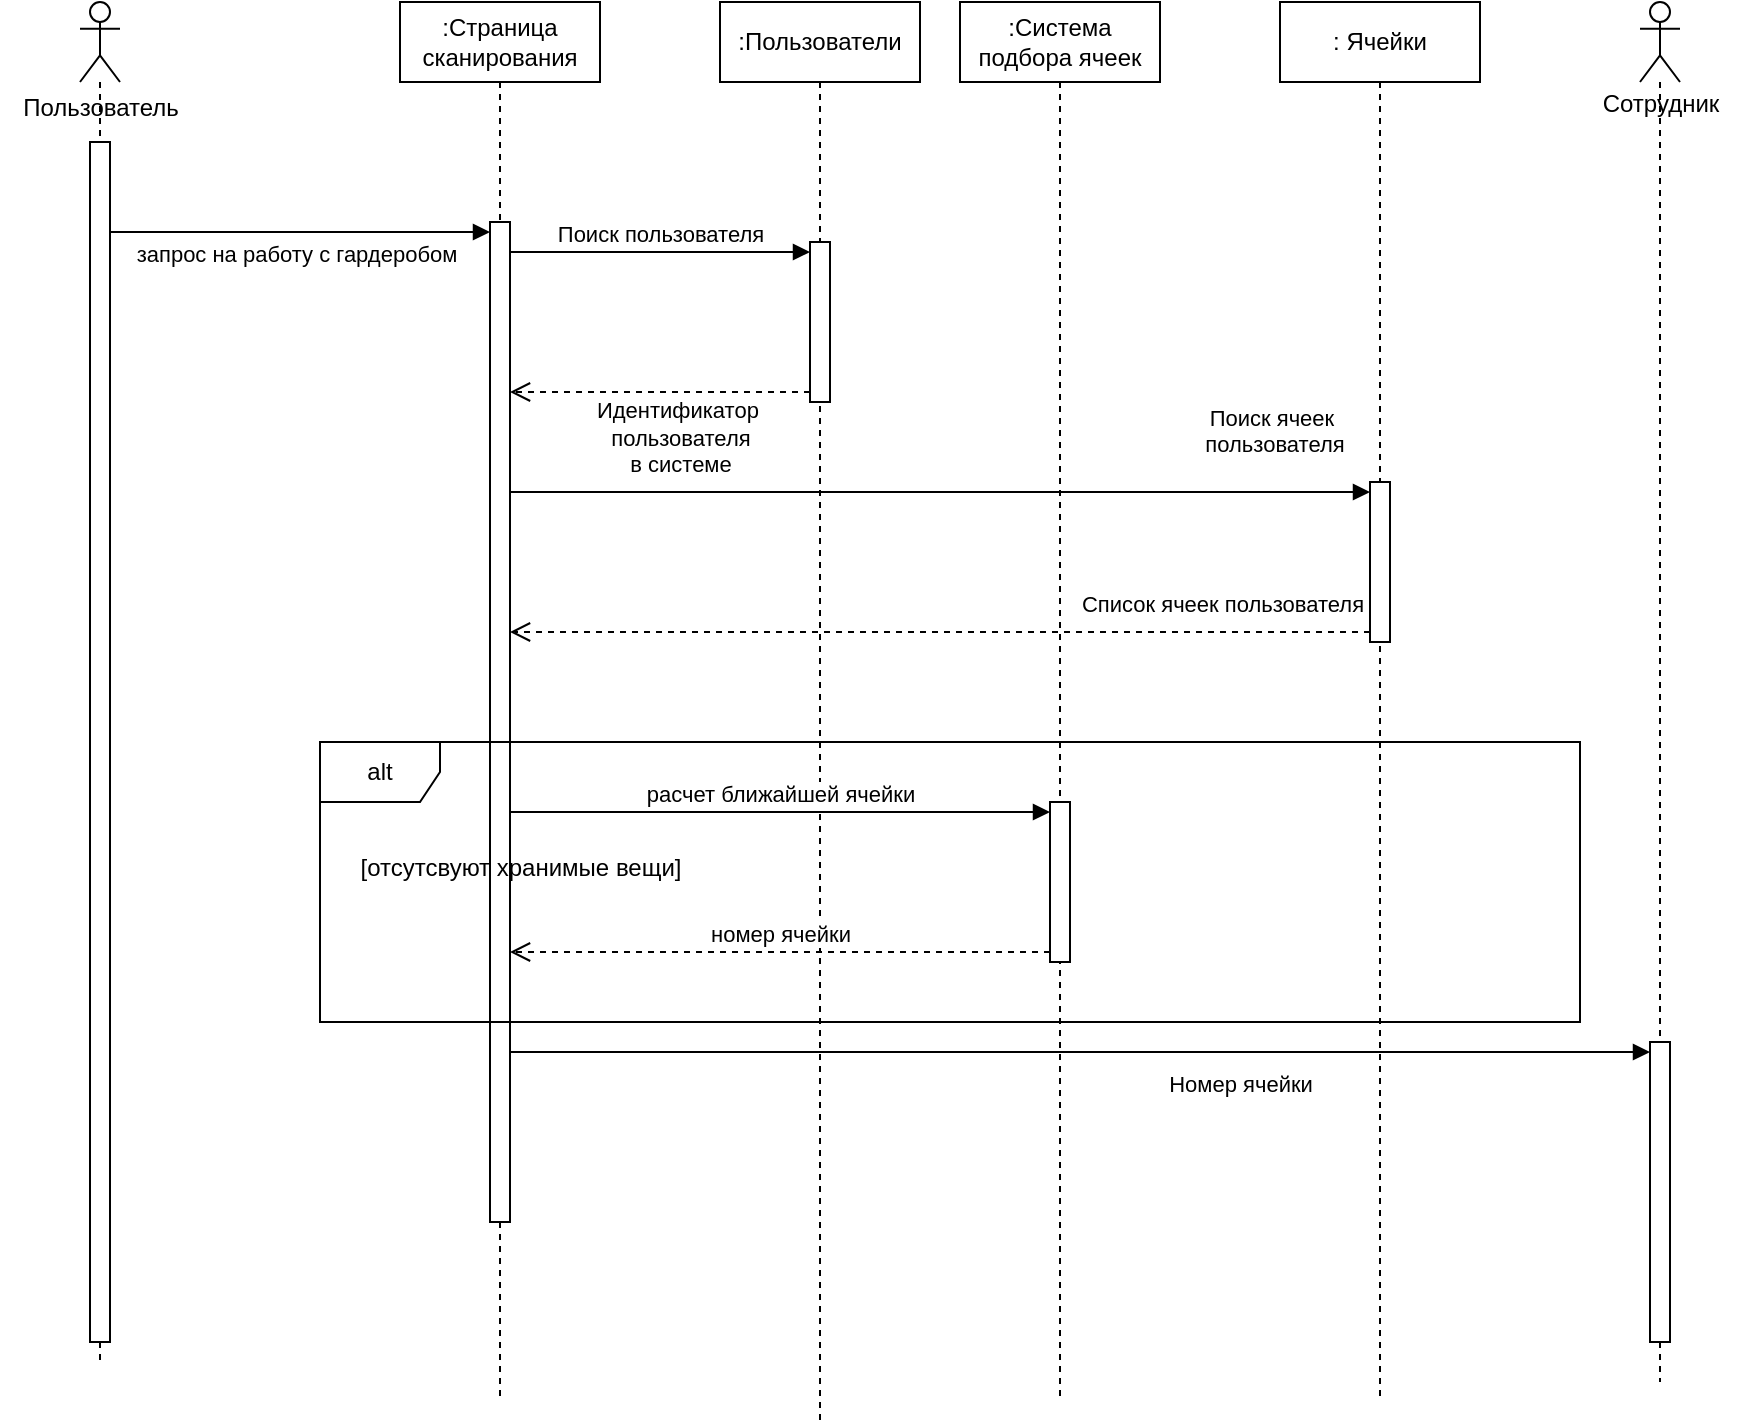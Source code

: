 <mxfile version="24.7.17">
  <diagram name="Page-1" id="wjZUAwNJp46vi1i3laEs">
    <mxGraphModel dx="1572" dy="758" grid="1" gridSize="10" guides="1" tooltips="1" connect="1" arrows="1" fold="1" page="1" pageScale="1" pageWidth="850" pageHeight="1100" math="0" shadow="0">
      <root>
        <mxCell id="0" />
        <mxCell id="1" parent="0" />
        <mxCell id="pU1uprN8kO15Rdifl0xy-8" value="запрос на работу с гардеробом" style="html=1;verticalAlign=bottom;endArrow=block;curved=0;rounded=0;entryX=0;entryY=0;entryDx=0;entryDy=5;entryPerimeter=0;" edge="1" parent="1" source="pU1uprN8kO15Rdifl0xy-4" target="pU1uprN8kO15Rdifl0xy-6">
          <mxGeometry x="0.003" y="-20" width="80" relative="1" as="geometry">
            <mxPoint x="120" y="140" as="sourcePoint" />
            <mxPoint x="200" y="140" as="targetPoint" />
            <mxPoint as="offset" />
          </mxGeometry>
        </mxCell>
        <mxCell id="pU1uprN8kO15Rdifl0xy-3" value=":Страница сканирования" style="shape=umlLifeline;perimeter=lifelinePerimeter;whiteSpace=wrap;html=1;container=1;dropTarget=0;collapsible=0;recursiveResize=0;outlineConnect=0;portConstraint=eastwest;newEdgeStyle={&quot;curved&quot;:0,&quot;rounded&quot;:0};" vertex="1" parent="1">
          <mxGeometry x="250" y="30" width="100" height="700" as="geometry" />
        </mxCell>
        <mxCell id="pU1uprN8kO15Rdifl0xy-6" value="" style="html=1;points=[[0,0,0,0,5],[0,1,0,0,-5],[1,0,0,0,5],[1,1,0,0,-5]];perimeter=orthogonalPerimeter;outlineConnect=0;targetShapes=umlLifeline;portConstraint=eastwest;newEdgeStyle={&quot;curved&quot;:0,&quot;rounded&quot;:0};" vertex="1" parent="pU1uprN8kO15Rdifl0xy-3">
          <mxGeometry x="45" y="110" width="10" height="500" as="geometry" />
        </mxCell>
        <mxCell id="pU1uprN8kO15Rdifl0xy-4" value="" style="shape=umlLifeline;perimeter=lifelinePerimeter;whiteSpace=wrap;html=1;container=1;dropTarget=0;collapsible=0;recursiveResize=0;outlineConnect=0;portConstraint=eastwest;newEdgeStyle={&quot;curved&quot;:0,&quot;rounded&quot;:0};participant=umlActor;" vertex="1" parent="1">
          <mxGeometry x="90" y="30" width="20" height="680" as="geometry" />
        </mxCell>
        <mxCell id="pU1uprN8kO15Rdifl0xy-5" value="" style="html=1;points=[[0,0,0,0,5],[0,1,0,0,-5],[1,0,0,0,5],[1,1,0,0,-5]];perimeter=orthogonalPerimeter;outlineConnect=0;targetShapes=umlLifeline;portConstraint=eastwest;newEdgeStyle={&quot;curved&quot;:0,&quot;rounded&quot;:0};" vertex="1" parent="pU1uprN8kO15Rdifl0xy-4">
          <mxGeometry x="5" y="70" width="10" height="600" as="geometry" />
        </mxCell>
        <mxCell id="pU1uprN8kO15Rdifl0xy-9" value=":Пользователи" style="shape=umlLifeline;perimeter=lifelinePerimeter;whiteSpace=wrap;html=1;container=1;dropTarget=0;collapsible=0;recursiveResize=0;outlineConnect=0;portConstraint=eastwest;newEdgeStyle={&quot;curved&quot;:0,&quot;rounded&quot;:0};" vertex="1" parent="1">
          <mxGeometry x="410" y="30" width="100" height="710" as="geometry" />
        </mxCell>
        <mxCell id="pU1uprN8kO15Rdifl0xy-10" value="" style="html=1;points=[[0,0,0,0,5],[0,1,0,0,-5],[1,0,0,0,5],[1,1,0,0,-5]];perimeter=orthogonalPerimeter;outlineConnect=0;targetShapes=umlLifeline;portConstraint=eastwest;newEdgeStyle={&quot;curved&quot;:0,&quot;rounded&quot;:0};" vertex="1" parent="pU1uprN8kO15Rdifl0xy-9">
          <mxGeometry x="45" y="120" width="10" height="80" as="geometry" />
        </mxCell>
        <mxCell id="pU1uprN8kO15Rdifl0xy-11" value="Поиск пользователя" style="html=1;verticalAlign=bottom;endArrow=block;curved=0;rounded=0;entryX=0;entryY=0;entryDx=0;entryDy=5;" edge="1" target="pU1uprN8kO15Rdifl0xy-10" parent="1" source="pU1uprN8kO15Rdifl0xy-6">
          <mxGeometry relative="1" as="geometry">
            <mxPoint x="385" y="155" as="sourcePoint" />
          </mxGeometry>
        </mxCell>
        <mxCell id="pU1uprN8kO15Rdifl0xy-12" value="Идентификатор&amp;nbsp;&lt;div&gt;пользователя&lt;div&gt;в системе&lt;/div&gt;&lt;/div&gt;" style="html=1;verticalAlign=bottom;endArrow=open;dashed=1;endSize=8;curved=0;rounded=0;exitX=0;exitY=1;exitDx=0;exitDy=-5;" edge="1" source="pU1uprN8kO15Rdifl0xy-10" parent="1" target="pU1uprN8kO15Rdifl0xy-6">
          <mxGeometry x="-0.133" y="45" relative="1" as="geometry">
            <mxPoint x="385" y="225" as="targetPoint" />
            <mxPoint as="offset" />
          </mxGeometry>
        </mxCell>
        <mxCell id="pU1uprN8kO15Rdifl0xy-13" value=": Ячейки" style="shape=umlLifeline;perimeter=lifelinePerimeter;whiteSpace=wrap;html=1;container=1;dropTarget=0;collapsible=0;recursiveResize=0;outlineConnect=0;portConstraint=eastwest;newEdgeStyle={&quot;curved&quot;:0,&quot;rounded&quot;:0};" vertex="1" parent="1">
          <mxGeometry x="690" y="30" width="100" height="700" as="geometry" />
        </mxCell>
        <mxCell id="pU1uprN8kO15Rdifl0xy-14" value="" style="html=1;points=[[0,0,0,0,5],[0,1,0,0,-5],[1,0,0,0,5],[1,1,0,0,-5]];perimeter=orthogonalPerimeter;outlineConnect=0;targetShapes=umlLifeline;portConstraint=eastwest;newEdgeStyle={&quot;curved&quot;:0,&quot;rounded&quot;:0};" vertex="1" parent="pU1uprN8kO15Rdifl0xy-13">
          <mxGeometry x="45" y="240" width="10" height="80" as="geometry" />
        </mxCell>
        <mxCell id="pU1uprN8kO15Rdifl0xy-15" value="Поиск ячеек&amp;nbsp;&lt;div&gt;пользователя&lt;/div&gt;" style="html=1;verticalAlign=bottom;endArrow=block;curved=0;rounded=0;entryX=0;entryY=0;entryDx=0;entryDy=5;" edge="1" target="pU1uprN8kO15Rdifl0xy-14" parent="1" source="pU1uprN8kO15Rdifl0xy-6">
          <mxGeometry x="0.775" y="15" relative="1" as="geometry">
            <mxPoint x="515" y="275" as="sourcePoint" />
            <mxPoint as="offset" />
          </mxGeometry>
        </mxCell>
        <mxCell id="pU1uprN8kO15Rdifl0xy-16" value="Список ячеек пользователя" style="html=1;verticalAlign=bottom;endArrow=open;dashed=1;endSize=8;curved=0;rounded=0;exitX=0;exitY=1;exitDx=0;exitDy=-5;" edge="1" source="pU1uprN8kO15Rdifl0xy-14" parent="1" target="pU1uprN8kO15Rdifl0xy-6">
          <mxGeometry x="-0.653" y="-5" relative="1" as="geometry">
            <mxPoint x="310" y="345" as="targetPoint" />
            <mxPoint as="offset" />
          </mxGeometry>
        </mxCell>
        <mxCell id="pU1uprN8kO15Rdifl0xy-17" value="alt" style="shape=umlFrame;whiteSpace=wrap;html=1;pointerEvents=0;" vertex="1" parent="1">
          <mxGeometry x="210" y="400" width="630" height="140" as="geometry" />
        </mxCell>
        <mxCell id="pU1uprN8kO15Rdifl0xy-18" value=":Система подбора ячеек" style="shape=umlLifeline;perimeter=lifelinePerimeter;whiteSpace=wrap;html=1;container=1;dropTarget=0;collapsible=0;recursiveResize=0;outlineConnect=0;portConstraint=eastwest;newEdgeStyle={&quot;curved&quot;:0,&quot;rounded&quot;:0};" vertex="1" parent="1">
          <mxGeometry x="530" y="30" width="100" height="700" as="geometry" />
        </mxCell>
        <mxCell id="pU1uprN8kO15Rdifl0xy-19" value="" style="html=1;points=[[0,0,0,0,5],[0,1,0,0,-5],[1,0,0,0,5],[1,1,0,0,-5]];perimeter=orthogonalPerimeter;outlineConnect=0;targetShapes=umlLifeline;portConstraint=eastwest;newEdgeStyle={&quot;curved&quot;:0,&quot;rounded&quot;:0};" vertex="1" parent="pU1uprN8kO15Rdifl0xy-18">
          <mxGeometry x="45" y="400" width="10" height="80" as="geometry" />
        </mxCell>
        <mxCell id="pU1uprN8kO15Rdifl0xy-20" value="расчет ближайшей ячейки" style="html=1;verticalAlign=bottom;endArrow=block;curved=0;rounded=0;entryX=0;entryY=0;entryDx=0;entryDy=5;" edge="1" target="pU1uprN8kO15Rdifl0xy-19" parent="1" source="pU1uprN8kO15Rdifl0xy-6">
          <mxGeometry relative="1" as="geometry">
            <mxPoint x="535" y="435" as="sourcePoint" />
          </mxGeometry>
        </mxCell>
        <mxCell id="pU1uprN8kO15Rdifl0xy-21" value="номер ячейки" style="html=1;verticalAlign=bottom;endArrow=open;dashed=1;endSize=8;curved=0;rounded=0;exitX=0;exitY=1;exitDx=0;exitDy=-5;" edge="1" source="pU1uprN8kO15Rdifl0xy-19" parent="1" target="pU1uprN8kO15Rdifl0xy-6">
          <mxGeometry relative="1" as="geometry">
            <mxPoint x="535" y="505" as="targetPoint" />
          </mxGeometry>
        </mxCell>
        <mxCell id="pU1uprN8kO15Rdifl0xy-22" value="[отсутсвуют хранимые вещи]" style="text;html=1;align=center;verticalAlign=middle;resizable=0;points=[];autosize=1;strokeColor=none;fillColor=none;" vertex="1" parent="1">
          <mxGeometry x="220" y="448" width="180" height="30" as="geometry" />
        </mxCell>
        <mxCell id="pU1uprN8kO15Rdifl0xy-23" value="Пользователь" style="text;html=1;align=center;verticalAlign=middle;resizable=0;points=[];autosize=1;strokeColor=none;fillColor=none;" vertex="1" parent="1">
          <mxGeometry x="50" y="68" width="100" height="30" as="geometry" />
        </mxCell>
        <mxCell id="pU1uprN8kO15Rdifl0xy-24" value="" style="shape=umlLifeline;perimeter=lifelinePerimeter;whiteSpace=wrap;html=1;container=1;dropTarget=0;collapsible=0;recursiveResize=0;outlineConnect=0;portConstraint=eastwest;newEdgeStyle={&quot;curved&quot;:0,&quot;rounded&quot;:0};participant=umlActor;" vertex="1" parent="1">
          <mxGeometry x="870" y="30" width="20" height="690" as="geometry" />
        </mxCell>
        <mxCell id="pU1uprN8kO15Rdifl0xy-26" value="" style="html=1;points=[[0,0,0,0,5],[0,1,0,0,-5],[1,0,0,0,5],[1,1,0,0,-5]];perimeter=orthogonalPerimeter;outlineConnect=0;targetShapes=umlLifeline;portConstraint=eastwest;newEdgeStyle={&quot;curved&quot;:0,&quot;rounded&quot;:0};" vertex="1" parent="pU1uprN8kO15Rdifl0xy-24">
          <mxGeometry x="5" y="520" width="10" height="150" as="geometry" />
        </mxCell>
        <mxCell id="pU1uprN8kO15Rdifl0xy-25" value="Сотрудник&lt;div&gt;&lt;br&gt;&lt;/div&gt;" style="text;html=1;align=center;verticalAlign=middle;resizable=0;points=[];autosize=1;strokeColor=none;fillColor=none;" vertex="1" parent="1">
          <mxGeometry x="840" y="68" width="80" height="40" as="geometry" />
        </mxCell>
        <mxCell id="pU1uprN8kO15Rdifl0xy-27" value="Номер ячейки" style="html=1;verticalAlign=bottom;endArrow=block;curved=0;rounded=0;entryX=0;entryY=0;entryDx=0;entryDy=5;" edge="1" target="pU1uprN8kO15Rdifl0xy-26" parent="1" source="pU1uprN8kO15Rdifl0xy-6">
          <mxGeometry x="0.281" y="-25" relative="1" as="geometry">
            <mxPoint x="805" y="555" as="sourcePoint" />
            <Array as="points">
              <mxPoint x="660" y="555" />
            </Array>
            <mxPoint as="offset" />
          </mxGeometry>
        </mxCell>
      </root>
    </mxGraphModel>
  </diagram>
</mxfile>
